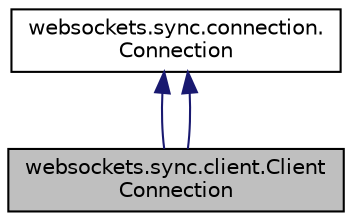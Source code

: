 digraph "websockets.sync.client.ClientConnection"
{
 // LATEX_PDF_SIZE
  edge [fontname="Helvetica",fontsize="10",labelfontname="Helvetica",labelfontsize="10"];
  node [fontname="Helvetica",fontsize="10",shape=record];
  Node1 [label="websockets.sync.client.Client\lConnection",height=0.2,width=0.4,color="black", fillcolor="grey75", style="filled", fontcolor="black",tooltip=" "];
  Node2 -> Node1 [dir="back",color="midnightblue",fontsize="10",style="solid",fontname="Helvetica"];
  Node2 [label="websockets.sync.connection.\lConnection",height=0.2,width=0.4,color="black", fillcolor="white", style="filled",URL="$classwebsockets_1_1sync_1_1connection_1_1Connection.html",tooltip=" "];
  Node2 -> Node1 [dir="back",color="midnightblue",fontsize="10",style="solid",fontname="Helvetica"];
}
